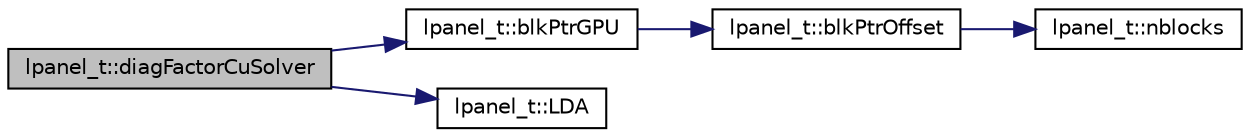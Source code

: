 digraph "lpanel_t::diagFactorCuSolver"
{
 // LATEX_PDF_SIZE
  edge [fontname="Helvetica",fontsize="10",labelfontname="Helvetica",labelfontsize="10"];
  node [fontname="Helvetica",fontsize="10",shape=record];
  rankdir="LR";
  Node1 [label="lpanel_t::diagFactorCuSolver",height=0.2,width=0.4,color="black", fillcolor="grey75", style="filled", fontcolor="black",tooltip=" "];
  Node1 -> Node2 [color="midnightblue",fontsize="10",style="solid",fontname="Helvetica"];
  Node2 [label="lpanel_t::blkPtrGPU",height=0.2,width=0.4,color="black", fillcolor="white", style="filled",URL="$classlpanel__t.html#ae82b5c028150b4d8b47aa08e88277a70",tooltip=" "];
  Node2 -> Node3 [color="midnightblue",fontsize="10",style="solid",fontname="Helvetica"];
  Node3 [label="lpanel_t::blkPtrOffset",height=0.2,width=0.4,color="black", fillcolor="white", style="filled",URL="$classlpanel__t.html#a42752914d366a7719d03c12946f9f621",tooltip=" "];
  Node3 -> Node4 [color="midnightblue",fontsize="10",style="solid",fontname="Helvetica"];
  Node4 [label="lpanel_t::nblocks",height=0.2,width=0.4,color="black", fillcolor="white", style="filled",URL="$classlpanel__t.html#a4ed76fddcdf91f607379e540f5bf472e",tooltip=" "];
  Node1 -> Node5 [color="midnightblue",fontsize="10",style="solid",fontname="Helvetica"];
  Node5 [label="lpanel_t::LDA",height=0.2,width=0.4,color="black", fillcolor="white", style="filled",URL="$classlpanel__t.html#a1b72b77664c68fa09bafa58287794f03",tooltip=" "];
}
